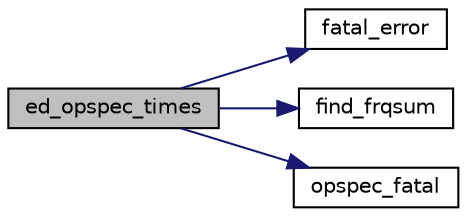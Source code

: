 digraph "ed_opspec_times"
{
 // LATEX_PDF_SIZE
  edge [fontname="Helvetica",fontsize="10",labelfontname="Helvetica",labelfontsize="10"];
  node [fontname="Helvetica",fontsize="10",shape=record];
  rankdir="LR";
  Node1 [label="ed_opspec_times",height=0.2,width=0.4,color="black", fillcolor="grey75", style="filled", fontcolor="black",tooltip=" "];
  Node1 -> Node2 [color="midnightblue",fontsize="10",style="solid",fontname="Helvetica"];
  Node2 [label="fatal_error",height=0.2,width=0.4,color="black", fillcolor="white", style="filled",URL="$fatal__error_8_f90.html#a2a2bff228716ab48a81c795b348d1665",tooltip=" "];
  Node1 -> Node3 [color="midnightblue",fontsize="10",style="solid",fontname="Helvetica"];
  Node3 [label="find_frqsum",height=0.2,width=0.4,color="black", fillcolor="white", style="filled",URL="$ed__driver_8_f90.html#aaf39453993593490eb170bc040726ee2",tooltip=" "];
  Node1 -> Node4 [color="midnightblue",fontsize="10",style="solid",fontname="Helvetica"];
  Node4 [label="opspec_fatal",height=0.2,width=0.4,color="black", fillcolor="white", style="filled",URL="$fatal__error_8_f90.html#a078d369626391fa7d17966aa4aca46d9",tooltip=" "];
}
